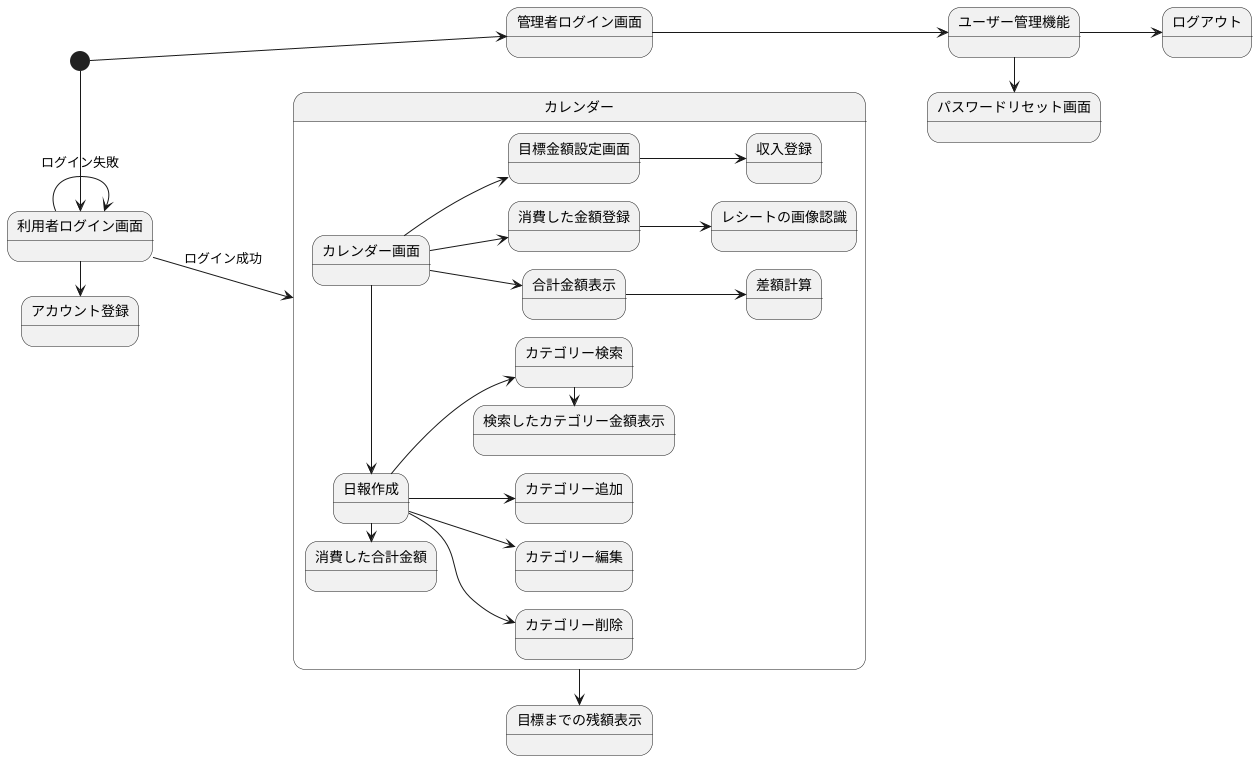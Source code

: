 @startuml 画面遷移図
left to right direction
[*] -> 利用者ログイン画面
[*] --> 管理者ログイン画面

利用者ログイン画面 -> アカウント登録 
管理者ログイン画面 --> ユーザー管理機能

ユーザー管理機能 -> パスワードリセット画面
ユーザー管理機能 --> ログアウト

利用者ログイン画面 -> 利用者ログイン画面 :ログイン失敗

利用者ログイン画面 --> カレンダー :ログイン成功

state カレンダー {
    カレンダー画面 --> 目標金額設定画面
    カレンダー画面 -> 日報作成
    カレンダー画面 --> 消費した金額登録
    目標金額設定画面 --> 収入登録
    日報作成 --> カテゴリー追加
    日報作成 --> カテゴリー編集
    日報作成 --> カテゴリー削除
    日報作成 --> カテゴリー検索
    カテゴリー検索 -> 検索したカテゴリー金額表示
    消費した金額登録 --> レシートの画像認識
    日報作成 -> 消費した合計金額
    カレンダー画面 --> 合計金額表示
    合計金額表示 --> 差額計算

}
カレンダー -> 目標までの残額表示
@enduml